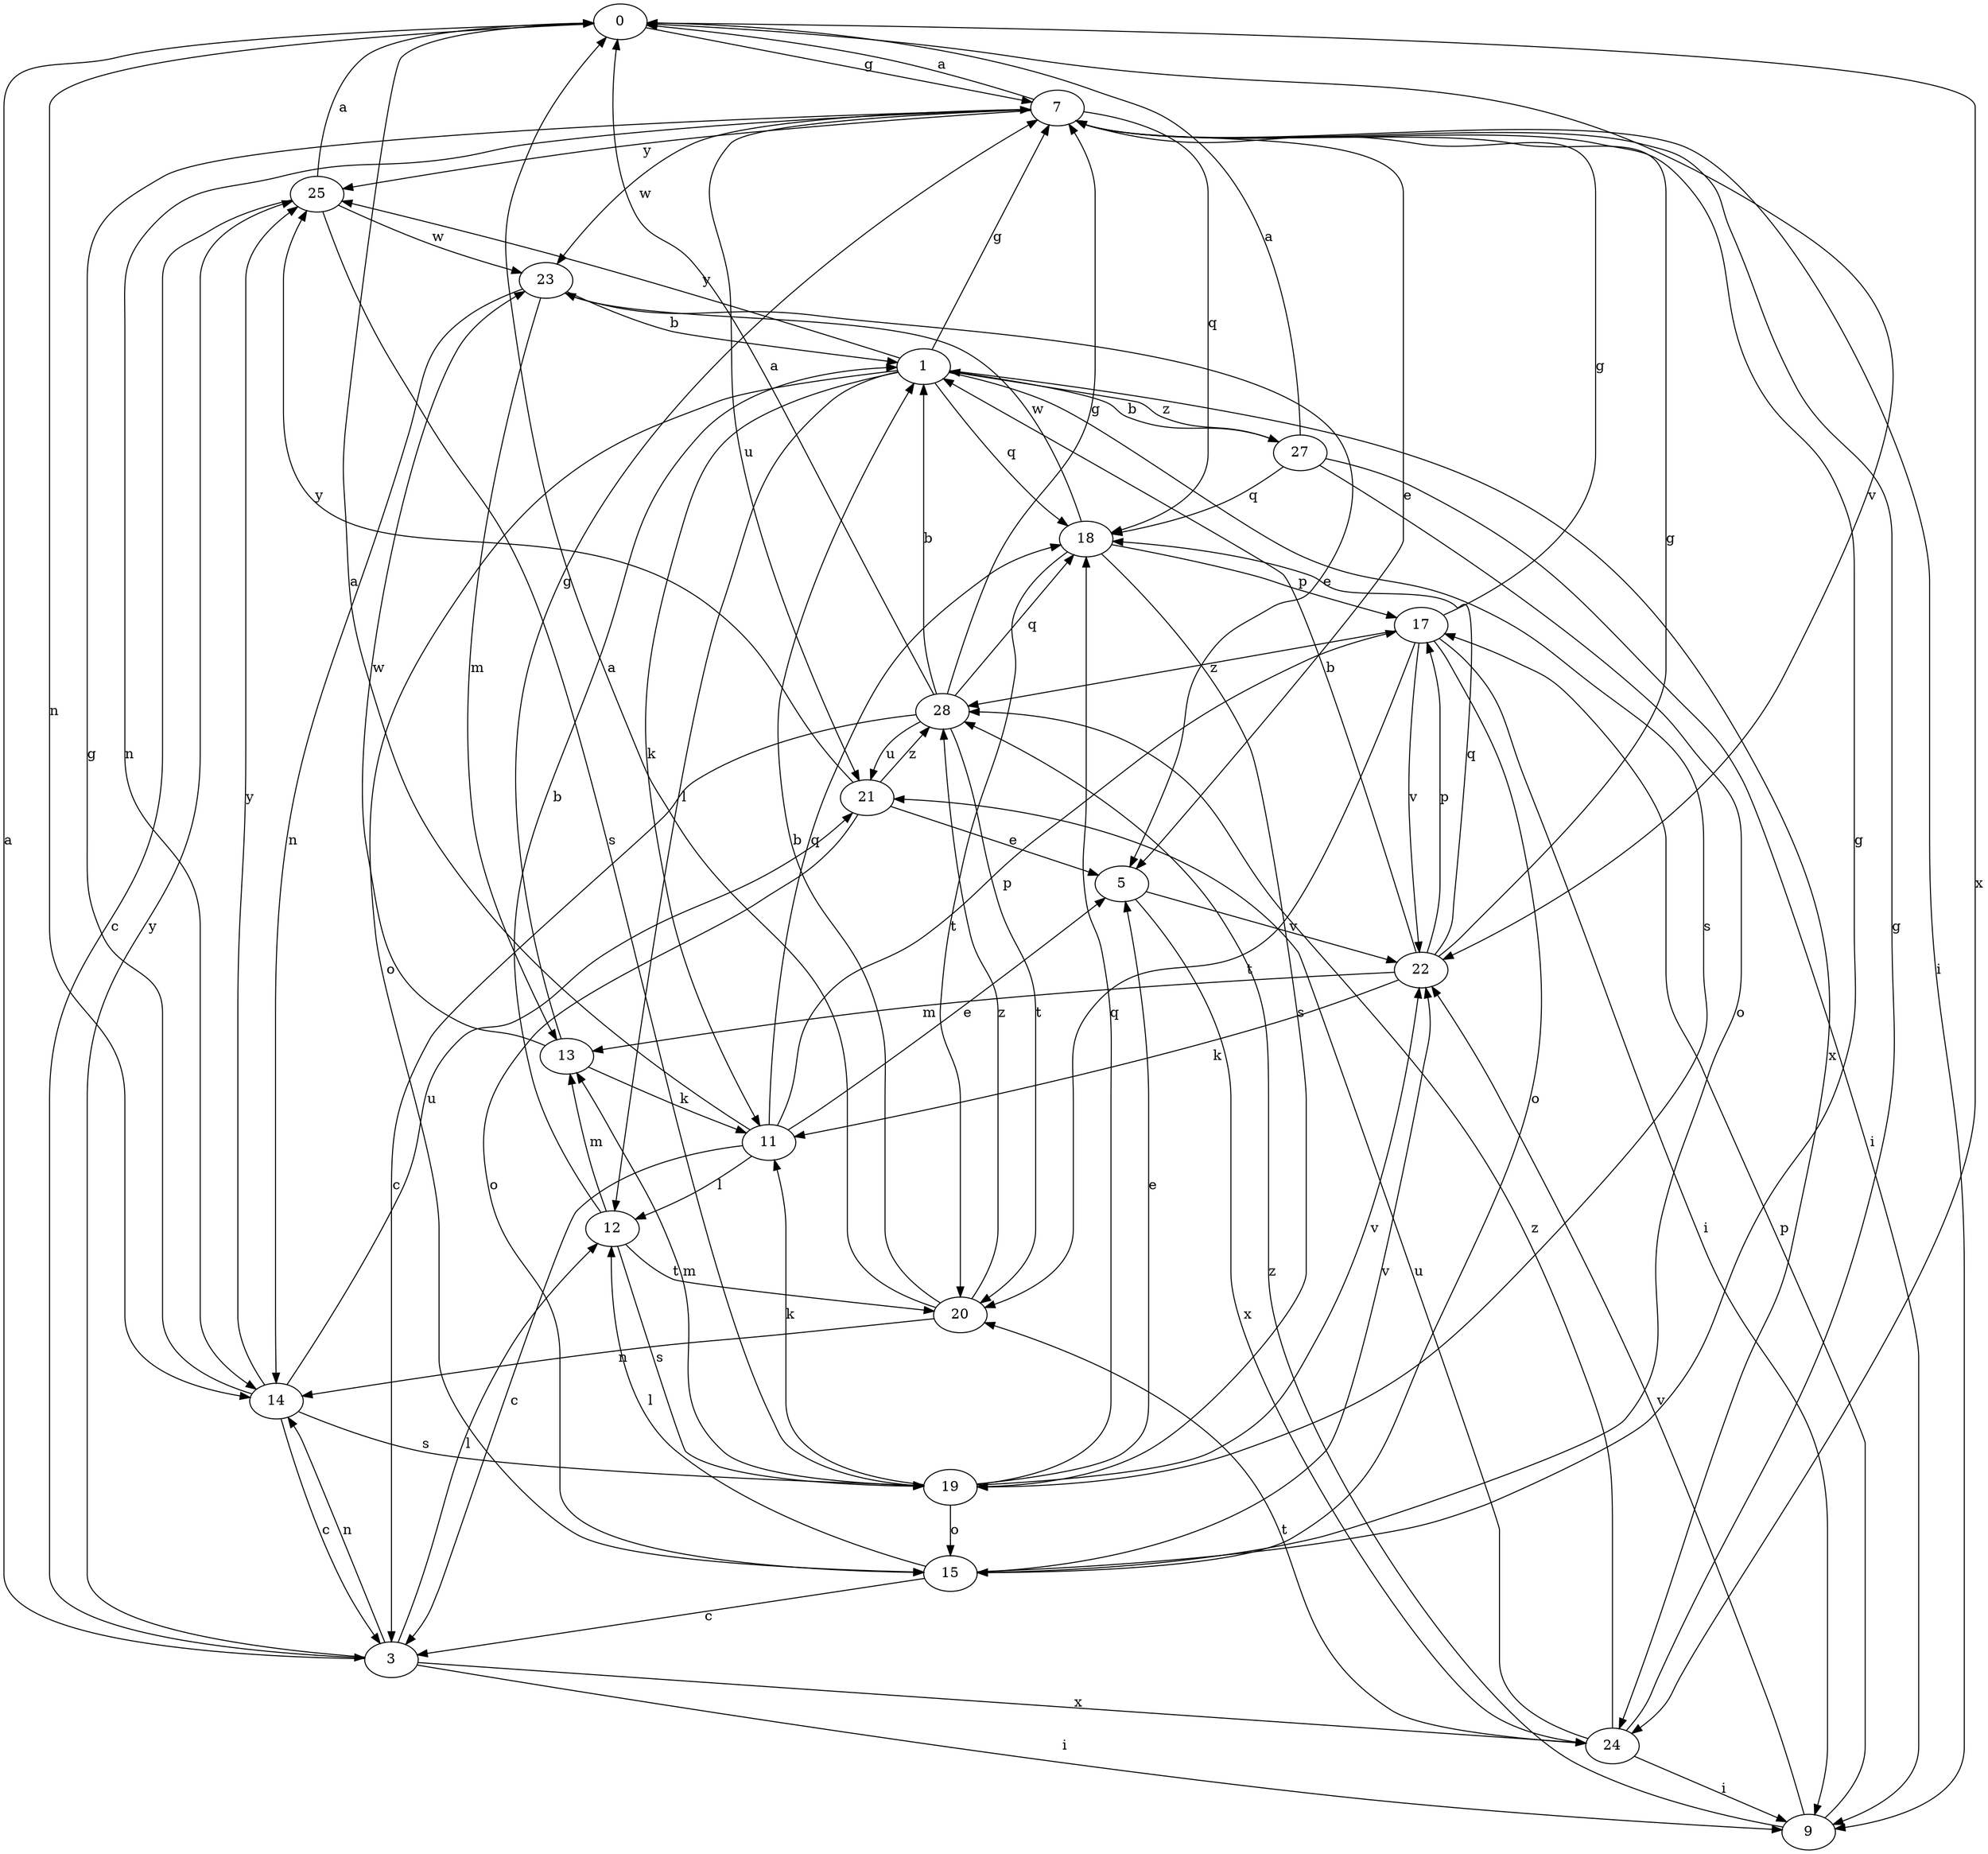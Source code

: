strict digraph  {
0;
1;
3;
5;
7;
9;
11;
12;
13;
14;
15;
17;
18;
19;
20;
21;
22;
23;
24;
25;
27;
28;
0 -> 7  [label=g];
0 -> 14  [label=n];
0 -> 22  [label=v];
0 -> 24  [label=x];
1 -> 7  [label=g];
1 -> 11  [label=k];
1 -> 12  [label=l];
1 -> 15  [label=o];
1 -> 18  [label=q];
1 -> 19  [label=s];
1 -> 24  [label=x];
1 -> 25  [label=y];
1 -> 27  [label=z];
3 -> 0  [label=a];
3 -> 9  [label=i];
3 -> 12  [label=l];
3 -> 14  [label=n];
3 -> 24  [label=x];
3 -> 25  [label=y];
5 -> 22  [label=v];
5 -> 24  [label=x];
7 -> 0  [label=a];
7 -> 5  [label=e];
7 -> 9  [label=i];
7 -> 14  [label=n];
7 -> 18  [label=q];
7 -> 21  [label=u];
7 -> 23  [label=w];
7 -> 25  [label=y];
9 -> 17  [label=p];
9 -> 22  [label=v];
9 -> 28  [label=z];
11 -> 0  [label=a];
11 -> 3  [label=c];
11 -> 5  [label=e];
11 -> 12  [label=l];
11 -> 17  [label=p];
11 -> 18  [label=q];
12 -> 1  [label=b];
12 -> 13  [label=m];
12 -> 19  [label=s];
12 -> 20  [label=t];
13 -> 7  [label=g];
13 -> 11  [label=k];
13 -> 23  [label=w];
14 -> 3  [label=c];
14 -> 7  [label=g];
14 -> 19  [label=s];
14 -> 21  [label=u];
14 -> 25  [label=y];
15 -> 3  [label=c];
15 -> 7  [label=g];
15 -> 12  [label=l];
15 -> 22  [label=v];
17 -> 7  [label=g];
17 -> 9  [label=i];
17 -> 15  [label=o];
17 -> 20  [label=t];
17 -> 22  [label=v];
17 -> 28  [label=z];
18 -> 17  [label=p];
18 -> 19  [label=s];
18 -> 20  [label=t];
18 -> 23  [label=w];
19 -> 5  [label=e];
19 -> 11  [label=k];
19 -> 13  [label=m];
19 -> 15  [label=o];
19 -> 18  [label=q];
19 -> 22  [label=v];
20 -> 0  [label=a];
20 -> 1  [label=b];
20 -> 14  [label=n];
20 -> 28  [label=z];
21 -> 5  [label=e];
21 -> 15  [label=o];
21 -> 25  [label=y];
21 -> 28  [label=z];
22 -> 1  [label=b];
22 -> 7  [label=g];
22 -> 11  [label=k];
22 -> 13  [label=m];
22 -> 17  [label=p];
22 -> 18  [label=q];
23 -> 1  [label=b];
23 -> 5  [label=e];
23 -> 13  [label=m];
23 -> 14  [label=n];
24 -> 7  [label=g];
24 -> 9  [label=i];
24 -> 20  [label=t];
24 -> 21  [label=u];
24 -> 28  [label=z];
25 -> 0  [label=a];
25 -> 3  [label=c];
25 -> 19  [label=s];
25 -> 23  [label=w];
27 -> 0  [label=a];
27 -> 1  [label=b];
27 -> 9  [label=i];
27 -> 15  [label=o];
27 -> 18  [label=q];
28 -> 0  [label=a];
28 -> 1  [label=b];
28 -> 3  [label=c];
28 -> 7  [label=g];
28 -> 18  [label=q];
28 -> 20  [label=t];
28 -> 21  [label=u];
}
